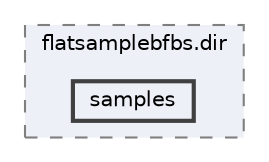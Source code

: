 digraph "flatbuffers/CMakeFiles/flatsamplebfbs.dir/samples"
{
 // LATEX_PDF_SIZE
  bgcolor="transparent";
  edge [fontname=Helvetica,fontsize=10,labelfontname=Helvetica,labelfontsize=10];
  node [fontname=Helvetica,fontsize=10,shape=box,height=0.2,width=0.4];
  compound=true
  subgraph clusterdir_f6c52d1474005598cc8c818fb1f805e8 {
    graph [ bgcolor="#edf0f7", pencolor="grey50", label="flatsamplebfbs.dir", fontname=Helvetica,fontsize=10 style="filled,dashed", URL="dir_f6c52d1474005598cc8c818fb1f805e8.html",tooltip=""]
  dir_fea5e6c046f39135c3f3b93a2d0855e4 [label="samples", fillcolor="#edf0f7", color="grey25", style="filled,bold", URL="dir_fea5e6c046f39135c3f3b93a2d0855e4.html",tooltip=""];
  }
}
